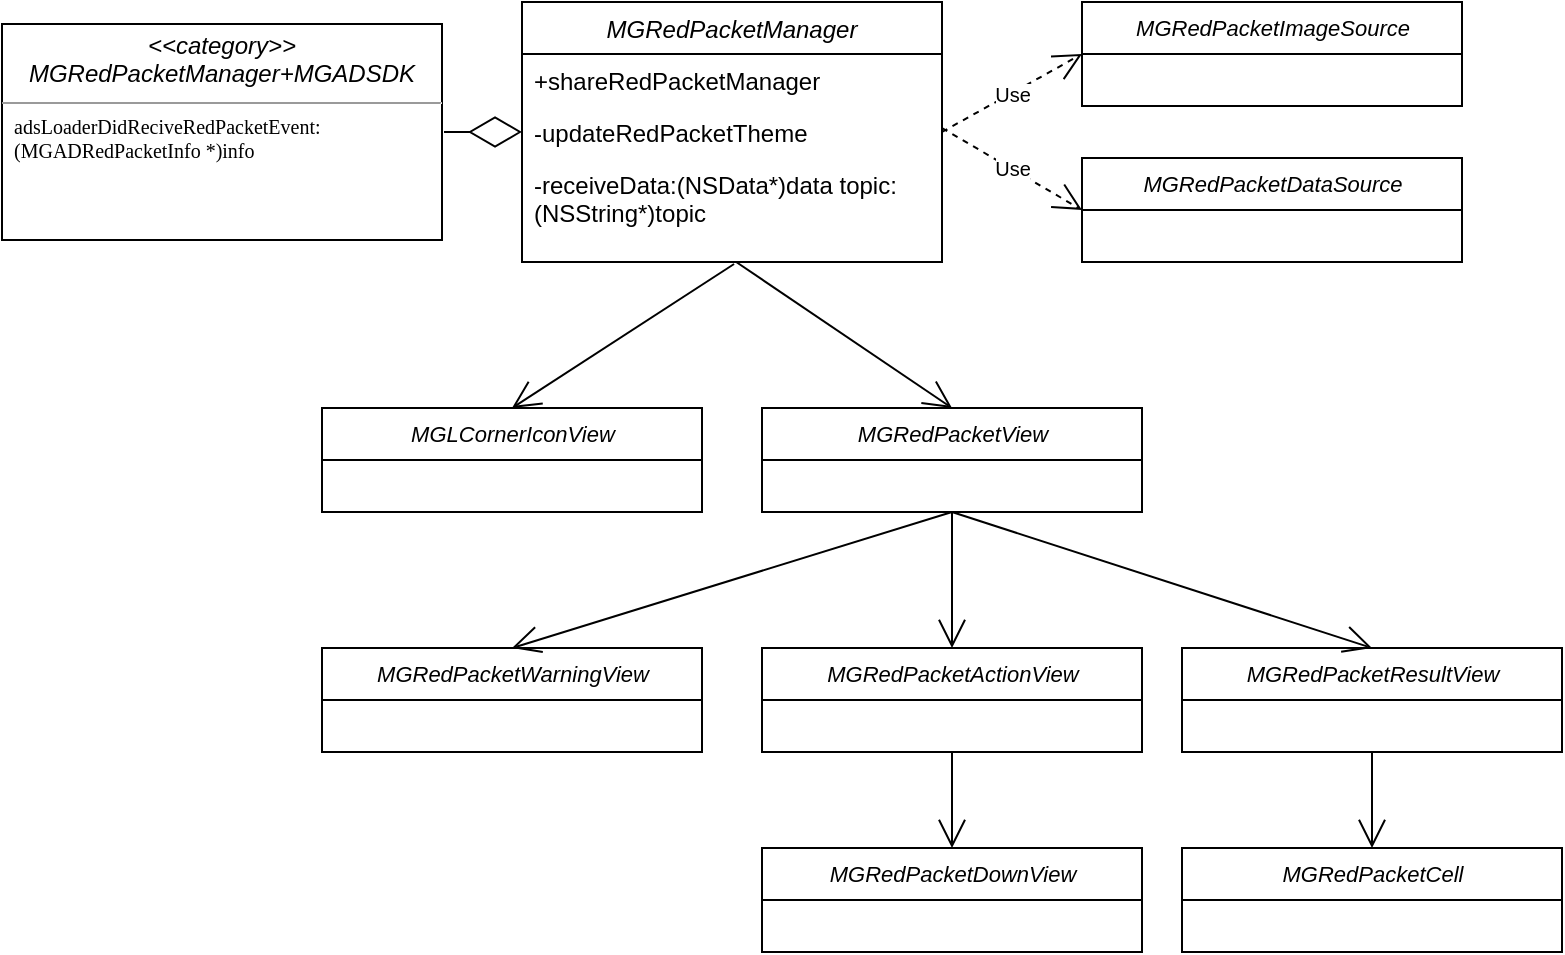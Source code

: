 <mxfile version="13.2.3" type="github"><diagram id="C5RBs43oDa-KdzZeNtuy" name="Page-1"><mxGraphModel dx="1022" dy="811" grid="1" gridSize="10" guides="1" tooltips="1" connect="1" arrows="1" fold="1" page="1" pageScale="1" pageWidth="827" pageHeight="1169" math="0" shadow="0"><root><mxCell id="WIyWlLk6GJQsqaUBKTNV-0"/><mxCell id="WIyWlLk6GJQsqaUBKTNV-1" parent="WIyWlLk6GJQsqaUBKTNV-0"/><mxCell id="weiZ5cw_R3coYr2ycab0-8" value="" style="group" parent="WIyWlLk6GJQsqaUBKTNV-1" vertex="1" connectable="0"><mxGeometry x="30" y="178" width="220" height="108" as="geometry"/></mxCell><mxCell id="weiZ5cw_R3coYr2ycab0-6" value="&lt;p style=&quot;margin: 0px ; margin-top: 4px ; text-align: center&quot;&gt;&lt;i&gt;&amp;lt;&amp;lt;category&amp;gt;&amp;gt;&lt;/i&gt;&lt;br&gt;&lt;span style=&quot;font-style: italic&quot;&gt;MGRedPacketManager+MGADSDK&lt;/span&gt;&lt;/p&gt;&lt;hr size=&quot;1&quot;&gt;&lt;p style=&quot;margin: 0px ; margin-left: 4px&quot;&gt;&lt;br&gt;&lt;/p&gt;" style="verticalAlign=top;align=left;overflow=fill;fontSize=12;fontFamily=Helvetica;html=1;rounded=0;shadow=0;strokeColor=#000000;fillColor=none;gradientColor=none;perimeterSpacing=1;" parent="weiZ5cw_R3coYr2ycab0-8" vertex="1"><mxGeometry width="220" height="108" as="geometry"/></mxCell><mxCell id="weiZ5cw_R3coYr2ycab0-7" value="&lt;span style=&quot;background-color: rgb(255, 255, 255); font-family: menlo; font-size: 10px;&quot;&gt;adsLoaderDidReciveRedPacketEvent&lt;/span&gt;&lt;span style=&quot;background-color: rgb(255, 255, 255); font-family: menlo; font-size: 10px;&quot;&gt;:(&lt;/span&gt;&lt;span style=&quot;background-color: rgb(255, 255, 255); font-family: menlo; font-size: 10px;&quot;&gt;MGADRedPacketInfo&lt;/span&gt;&lt;span style=&quot;background-color: rgb(255, 255, 255); font-family: menlo; font-size: 10px;&quot;&gt;&amp;nbsp;*)info&lt;/span&gt;" style="text;strokeColor=none;fillColor=none;align=left;verticalAlign=top;spacingLeft=4;spacingRight=4;overflow=hidden;rotatable=0;points=[[0,0.5],[1,0.5]];portConstraint=eastwest;rounded=0;shadow=0;html=1;whiteSpace=wrap;fontSize=10;" parent="weiZ5cw_R3coYr2ycab0-8" vertex="1"><mxGeometry y="38.571" width="215" height="30.857" as="geometry"/></mxCell><mxCell id="weiZ5cw_R3coYr2ycab0-10" value="" style="endArrow=diamondThin;endFill=0;endSize=24;html=1;fontSize=10;exitX=1;exitY=0.5;exitDx=0;exitDy=0;" parent="WIyWlLk6GJQsqaUBKTNV-1" source="weiZ5cw_R3coYr2ycab0-6" target="zkfFHV4jXpPFQw0GAbJ--2" edge="1"><mxGeometry width="160" relative="1" as="geometry"><mxPoint x="220" y="380" as="sourcePoint"/><mxPoint x="380" y="380" as="targetPoint"/></mxGeometry></mxCell><mxCell id="zkfFHV4jXpPFQw0GAbJ--0" value="MGRedPacketManager" style="swimlane;fontStyle=2;align=center;verticalAlign=top;childLayout=stackLayout;horizontal=1;startSize=26;horizontalStack=0;resizeParent=1;resizeLast=0;collapsible=1;marginBottom=0;rounded=0;shadow=0;strokeWidth=1;" parent="WIyWlLk6GJQsqaUBKTNV-1" vertex="1"><mxGeometry x="290" y="167" width="210" height="130" as="geometry"><mxRectangle x="290" y="167" width="160" height="26" as="alternateBounds"/></mxGeometry></mxCell><mxCell id="zkfFHV4jXpPFQw0GAbJ--1" value="+shareRedPacketManager" style="text;align=left;verticalAlign=top;spacingLeft=4;spacingRight=4;overflow=hidden;rotatable=0;points=[[0,0.5],[1,0.5]];portConstraint=eastwest;" parent="zkfFHV4jXpPFQw0GAbJ--0" vertex="1"><mxGeometry y="26" width="210" height="26" as="geometry"/></mxCell><mxCell id="zkfFHV4jXpPFQw0GAbJ--2" value="-updateRedPacketTheme" style="text;align=left;verticalAlign=top;spacingLeft=4;spacingRight=4;overflow=hidden;rotatable=0;points=[[0,0.5],[1,0.5]];portConstraint=eastwest;rounded=0;shadow=0;html=0;" parent="zkfFHV4jXpPFQw0GAbJ--0" vertex="1"><mxGeometry y="52" width="210" height="26" as="geometry"/></mxCell><mxCell id="weiZ5cw_R3coYr2ycab0-4" value="-receiveData:(NSData*)data topic:(NSString*)topic " style="text;align=left;verticalAlign=top;spacingLeft=4;spacingRight=4;overflow=hidden;rotatable=0;points=[[0,0.5],[1,0.5]];portConstraint=eastwest;rounded=0;shadow=0;html=0;whiteSpace=wrap;" parent="zkfFHV4jXpPFQw0GAbJ--0" vertex="1"><mxGeometry y="78" width="210" height="52" as="geometry"/></mxCell><mxCell id="weiZ5cw_R3coYr2ycab0-21" value="&lt;span style=&quot;font-size: 11px&quot;&gt;&lt;i&gt;MGLCornerIconView&lt;/i&gt;&lt;/span&gt;" style="swimlane;fontStyle=0;childLayout=stackLayout;horizontal=1;startSize=26;fillColor=none;horizontalStack=0;resizeParent=1;resizeParentMax=0;resizeLast=0;collapsible=1;marginBottom=0;rounded=0;shadow=0;strokeColor=#000000;fontSize=10;align=center;html=1;" parent="WIyWlLk6GJQsqaUBKTNV-1" vertex="1"><mxGeometry x="190" y="370" width="190" height="52" as="geometry"/></mxCell><mxCell id="weiZ5cw_R3coYr2ycab0-22" value="&lt;span style=&quot;font-size: 11px&quot;&gt;&lt;i&gt;MGRedPacketView&lt;/i&gt;&lt;/span&gt;" style="swimlane;fontStyle=0;childLayout=stackLayout;horizontal=1;startSize=26;fillColor=none;horizontalStack=0;resizeParent=1;resizeParentMax=0;resizeLast=0;collapsible=1;marginBottom=0;rounded=0;shadow=0;strokeColor=#000000;fontSize=10;align=center;html=1;" parent="WIyWlLk6GJQsqaUBKTNV-1" vertex="1"><mxGeometry x="410" y="370" width="190" height="52" as="geometry"/></mxCell><mxCell id="weiZ5cw_R3coYr2ycab0-28" value="" style="endArrow=open;endFill=1;endSize=12;html=1;fontSize=10;entryX=0.5;entryY=0;entryDx=0;entryDy=0;exitX=0.505;exitY=1.019;exitDx=0;exitDy=0;exitPerimeter=0;" parent="WIyWlLk6GJQsqaUBKTNV-1" source="weiZ5cw_R3coYr2ycab0-4" target="weiZ5cw_R3coYr2ycab0-21" edge="1"><mxGeometry width="160" relative="1" as="geometry"><mxPoint x="394" y="300" as="sourcePoint"/><mxPoint x="430" y="480" as="targetPoint"/></mxGeometry></mxCell><mxCell id="weiZ5cw_R3coYr2ycab0-29" value="" style="endArrow=open;endFill=1;endSize=12;html=1;fontSize=10;exitX=0.51;exitY=1;exitDx=0;exitDy=0;exitPerimeter=0;entryX=0.5;entryY=0;entryDx=0;entryDy=0;" parent="WIyWlLk6GJQsqaUBKTNV-1" source="weiZ5cw_R3coYr2ycab0-4" target="weiZ5cw_R3coYr2ycab0-22" edge="1"><mxGeometry width="160" relative="1" as="geometry"><mxPoint x="403.95" y="310.016" as="sourcePoint"/><mxPoint x="295" y="380" as="targetPoint"/></mxGeometry></mxCell><mxCell id="weiZ5cw_R3coYr2ycab0-26" value="&lt;span style=&quot;font-size: 11px&quot;&gt;&lt;i&gt;MGRedPacketResultView&lt;br&gt;&lt;/i&gt;&lt;/span&gt;" style="swimlane;fontStyle=0;childLayout=stackLayout;horizontal=1;startSize=26;fillColor=none;horizontalStack=0;resizeParent=1;resizeParentMax=0;resizeLast=0;collapsible=1;marginBottom=0;rounded=0;shadow=0;strokeColor=#000000;fontSize=10;align=center;html=1;" parent="WIyWlLk6GJQsqaUBKTNV-1" vertex="1"><mxGeometry x="620" y="490" width="190" height="52" as="geometry"/></mxCell><mxCell id="weiZ5cw_R3coYr2ycab0-30" value="" style="endArrow=open;endFill=1;endSize=12;html=1;fontSize=10;exitX=0.5;exitY=1;exitDx=0;exitDy=0;entryX=0.5;entryY=0;entryDx=0;entryDy=0;" parent="WIyWlLk6GJQsqaUBKTNV-1" source="weiZ5cw_R3coYr2ycab0-22" target="weiZ5cw_R3coYr2ycab0-25" edge="1"><mxGeometry width="160" relative="1" as="geometry"><mxPoint x="407.1" y="307" as="sourcePoint"/><mxPoint x="515" y="380" as="targetPoint"/></mxGeometry></mxCell><mxCell id="weiZ5cw_R3coYr2ycab0-31" value="" style="endArrow=open;endFill=1;endSize=12;html=1;fontSize=10;exitX=0.5;exitY=1;exitDx=0;exitDy=0;entryX=0.5;entryY=0;entryDx=0;entryDy=0;" parent="WIyWlLk6GJQsqaUBKTNV-1" source="weiZ5cw_R3coYr2ycab0-22" target="weiZ5cw_R3coYr2ycab0-23" edge="1"><mxGeometry width="160" relative="1" as="geometry"><mxPoint x="417.1" y="317" as="sourcePoint"/><mxPoint x="525" y="390" as="targetPoint"/></mxGeometry></mxCell><mxCell id="weiZ5cw_R3coYr2ycab0-32" value="" style="endArrow=open;endFill=1;endSize=12;html=1;fontSize=10;exitX=0.5;exitY=1;exitDx=0;exitDy=0;entryX=0.5;entryY=0;entryDx=0;entryDy=0;" parent="WIyWlLk6GJQsqaUBKTNV-1" source="weiZ5cw_R3coYr2ycab0-22" target="weiZ5cw_R3coYr2ycab0-26" edge="1"><mxGeometry width="160" relative="1" as="geometry"><mxPoint x="427.1" y="327" as="sourcePoint"/><mxPoint x="535" y="400" as="targetPoint"/></mxGeometry></mxCell><mxCell id="weiZ5cw_R3coYr2ycab0-34" value="" style="endArrow=open;endFill=1;endSize=12;html=1;fontSize=10;exitX=0.5;exitY=1;exitDx=0;exitDy=0;entryX=0.5;entryY=0;entryDx=0;entryDy=0;" parent="WIyWlLk6GJQsqaUBKTNV-1" source="weiZ5cw_R3coYr2ycab0-23" target="weiZ5cw_R3coYr2ycab0-24" edge="1"><mxGeometry width="160" relative="1" as="geometry"><mxPoint x="515" y="432" as="sourcePoint"/><mxPoint x="519" y="500" as="targetPoint"/></mxGeometry></mxCell><mxCell id="weiZ5cw_R3coYr2ycab0-35" value="" style="endArrow=open;endFill=1;endSize=12;html=1;fontSize=10;exitX=0.5;exitY=1;exitDx=0;exitDy=0;entryX=0.5;entryY=0;entryDx=0;entryDy=0;" parent="WIyWlLk6GJQsqaUBKTNV-1" source="weiZ5cw_R3coYr2ycab0-26" target="weiZ5cw_R3coYr2ycab0-27" edge="1"><mxGeometry width="160" relative="1" as="geometry"><mxPoint x="525" y="442" as="sourcePoint"/><mxPoint x="529" y="510" as="targetPoint"/></mxGeometry></mxCell><mxCell id="weiZ5cw_R3coYr2ycab0-25" value="&lt;span style=&quot;font-size: 11px&quot;&gt;&lt;i&gt;MGRedPacketWarningView&lt;br&gt;&lt;/i&gt;&lt;/span&gt;" style="swimlane;fontStyle=0;childLayout=stackLayout;horizontal=1;startSize=26;fillColor=none;horizontalStack=0;resizeParent=1;resizeParentMax=0;resizeLast=0;collapsible=1;marginBottom=0;rounded=0;shadow=0;strokeColor=#000000;fontSize=10;align=center;html=1;" parent="WIyWlLk6GJQsqaUBKTNV-1" vertex="1"><mxGeometry x="190" y="490" width="190" height="52" as="geometry"/></mxCell><mxCell id="weiZ5cw_R3coYr2ycab0-23" value="&lt;span style=&quot;font-size: 11px&quot;&gt;&lt;i&gt;MGRedPacketActionView&lt;/i&gt;&lt;/span&gt;" style="swimlane;fontStyle=0;childLayout=stackLayout;horizontal=1;startSize=26;fillColor=none;horizontalStack=0;resizeParent=1;resizeParentMax=0;resizeLast=0;collapsible=1;marginBottom=0;rounded=0;shadow=0;strokeColor=#000000;fontSize=10;align=center;html=1;" parent="WIyWlLk6GJQsqaUBKTNV-1" vertex="1"><mxGeometry x="410" y="490" width="190" height="52" as="geometry"/></mxCell><mxCell id="weiZ5cw_R3coYr2ycab0-24" value="&lt;span style=&quot;font-size: 11px&quot;&gt;&lt;i&gt;MGRedPacketDownView&lt;/i&gt;&lt;/span&gt;" style="swimlane;fontStyle=0;childLayout=stackLayout;horizontal=1;startSize=26;fillColor=none;horizontalStack=0;resizeParent=1;resizeParentMax=0;resizeLast=0;collapsible=1;marginBottom=0;rounded=0;shadow=0;strokeColor=#000000;fontSize=10;align=center;html=1;" parent="WIyWlLk6GJQsqaUBKTNV-1" vertex="1"><mxGeometry x="410" y="590" width="190" height="52" as="geometry"/></mxCell><mxCell id="weiZ5cw_R3coYr2ycab0-27" value="&lt;span style=&quot;font-size: 11px&quot;&gt;&lt;i&gt;MGRedPacketCell&lt;br&gt;&lt;/i&gt;&lt;/span&gt;" style="swimlane;fontStyle=0;childLayout=stackLayout;horizontal=1;startSize=26;fillColor=none;horizontalStack=0;resizeParent=1;resizeParentMax=0;resizeLast=0;collapsible=1;marginBottom=0;rounded=0;shadow=0;strokeColor=#000000;fontSize=10;align=center;html=1;" parent="WIyWlLk6GJQsqaUBKTNV-1" vertex="1"><mxGeometry x="620" y="590" width="190" height="52" as="geometry"/></mxCell><mxCell id="weiZ5cw_R3coYr2ycab0-12" value="&lt;font style=&quot;font-size: 11px&quot;&gt;&lt;i&gt;MGRedPacketImageSource&lt;/i&gt;&lt;/font&gt;" style="swimlane;fontStyle=0;childLayout=stackLayout;horizontal=1;startSize=26;fillColor=none;horizontalStack=0;resizeParent=1;resizeParentMax=0;resizeLast=0;collapsible=1;marginBottom=0;rounded=0;shadow=0;strokeColor=#000000;fontSize=10;align=center;html=1;" parent="WIyWlLk6GJQsqaUBKTNV-1" vertex="1"><mxGeometry x="570" y="167" width="190" height="52" as="geometry"/></mxCell><mxCell id="weiZ5cw_R3coYr2ycab0-20" value="&lt;span style=&quot;font-size: 11px&quot;&gt;&lt;i&gt;MGRedPacketDataSource&lt;/i&gt;&lt;/span&gt;" style="swimlane;fontStyle=0;childLayout=stackLayout;horizontal=1;startSize=26;fillColor=none;horizontalStack=0;resizeParent=1;resizeParentMax=0;resizeLast=0;collapsible=1;marginBottom=0;rounded=0;shadow=0;strokeColor=#000000;fontSize=10;align=center;html=1;" parent="WIyWlLk6GJQsqaUBKTNV-1" vertex="1"><mxGeometry x="570" y="245" width="190" height="52" as="geometry"/></mxCell><mxCell id="weiZ5cw_R3coYr2ycab0-36" value="Use" style="endArrow=open;endSize=12;dashed=1;html=1;fontSize=10;exitX=1;exitY=0.5;exitDx=0;exitDy=0;entryX=0;entryY=0.5;entryDx=0;entryDy=0;" parent="WIyWlLk6GJQsqaUBKTNV-1" source="zkfFHV4jXpPFQw0GAbJ--2" target="weiZ5cw_R3coYr2ycab0-12" edge="1"><mxGeometry width="160" relative="1" as="geometry"><mxPoint x="310" y="440" as="sourcePoint"/><mxPoint x="470" y="440" as="targetPoint"/></mxGeometry></mxCell><mxCell id="weiZ5cw_R3coYr2ycab0-37" value="Use" style="endArrow=open;endSize=12;dashed=1;html=1;fontSize=10;entryX=0;entryY=0.5;entryDx=0;entryDy=0;" parent="WIyWlLk6GJQsqaUBKTNV-1" target="weiZ5cw_R3coYr2ycab0-20" edge="1"><mxGeometry width="160" relative="1" as="geometry"><mxPoint x="500" y="230" as="sourcePoint"/><mxPoint x="580" y="203" as="targetPoint"/></mxGeometry></mxCell></root></mxGraphModel></diagram></mxfile>